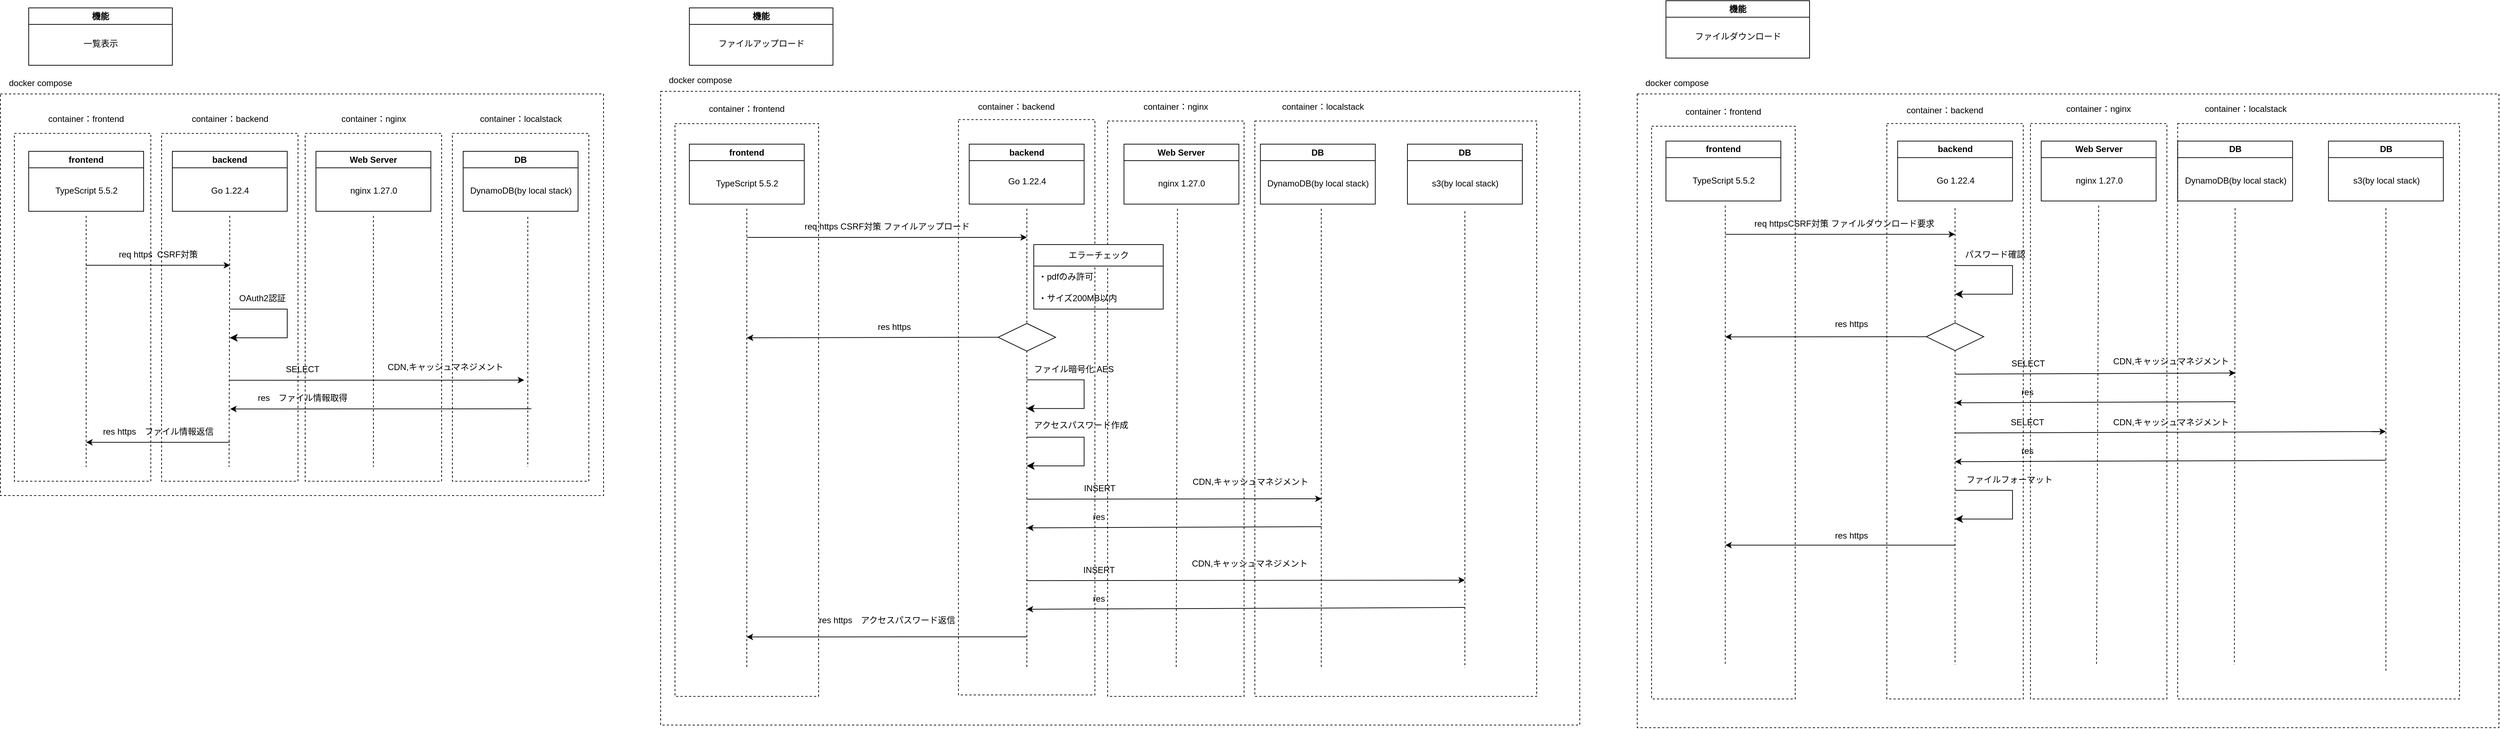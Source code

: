 <mxfile>
    <diagram id="tfRy4_WWSwTeZ2oiQ5H0" name="ページ1">
        <mxGraphModel dx="1688" dy="1238" grid="1" gridSize="10" guides="1" tooltips="1" connect="1" arrows="1" fold="1" page="0" pageScale="1" pageWidth="3300" pageHeight="4681" math="0" shadow="0">
            <root>
                <mxCell id="0"/>
                <mxCell id="1" parent="0"/>
                <mxCell id="243" value="" style="rounded=0;whiteSpace=wrap;html=1;fillColor=none;dashed=1;" vertex="1" parent="1">
                    <mxGeometry x="2107.62" y="41.3" width="190" height="802.27" as="geometry"/>
                </mxCell>
                <mxCell id="244" value="" style="rounded=0;whiteSpace=wrap;html=1;fillColor=none;dashed=1;" vertex="1" parent="1">
                    <mxGeometry x="1907.62" y="41.3" width="190" height="802.27" as="geometry"/>
                </mxCell>
                <mxCell id="241" value="" style="rounded=0;whiteSpace=wrap;html=1;fillColor=none;dashed=1;" vertex="1" parent="1">
                    <mxGeometry x="1560" width="1200" height="883.57" as="geometry"/>
                </mxCell>
                <mxCell id="246" value="" style="rounded=0;whiteSpace=wrap;html=1;fillColor=none;dashed=1;" vertex="1" parent="1">
                    <mxGeometry x="1580" y="45.0" width="200" height="798.57" as="geometry"/>
                </mxCell>
                <mxCell id="234" value="" style="rounded=0;whiteSpace=wrap;html=1;fillColor=none;dashed=1;" vertex="1" parent="1">
                    <mxGeometry x="220" y="41.43" width="200" height="798.57" as="geometry"/>
                </mxCell>
                <mxCell id="223" value="" style="rounded=0;whiteSpace=wrap;html=1;fillColor=none;dashed=1;" vertex="1" parent="1">
                    <mxGeometry x="-295" y="55" width="190" height="485" as="geometry"/>
                </mxCell>
                <mxCell id="222" value="" style="rounded=0;whiteSpace=wrap;html=1;fillColor=none;dashed=1;" vertex="1" parent="1">
                    <mxGeometry x="-495" y="55" width="190" height="485" as="geometry"/>
                </mxCell>
                <mxCell id="231" value="" style="rounded=0;whiteSpace=wrap;html=1;fillColor=none;dashed=1;" vertex="1" parent="1">
                    <mxGeometry x="200" y="-3.57" width="1280" height="883.57" as="geometry"/>
                </mxCell>
                <mxCell id="233" value="" style="rounded=0;whiteSpace=wrap;html=1;fillColor=none;dashed=1;" vertex="1" parent="1">
                    <mxGeometry x="1027.5" y="37.73" width="392.5" height="802.27" as="geometry"/>
                </mxCell>
                <mxCell id="236" value="" style="rounded=0;whiteSpace=wrap;html=1;fillColor=none;dashed=1;" vertex="1" parent="1">
                    <mxGeometry x="822.5" y="37.73" width="190" height="802.27" as="geometry"/>
                </mxCell>
                <mxCell id="235" value="" style="rounded=0;whiteSpace=wrap;html=1;fillColor=none;dashed=1;" vertex="1" parent="1">
                    <mxGeometry x="614.75" y="35.7" width="190" height="802.27" as="geometry"/>
                </mxCell>
                <mxCell id="219" value="" style="rounded=0;whiteSpace=wrap;html=1;fillColor=none;dashed=1;" vertex="1" parent="1">
                    <mxGeometry x="-719.5" width="840" height="560" as="geometry"/>
                </mxCell>
                <mxCell id="224" value="" style="rounded=0;whiteSpace=wrap;html=1;fillColor=none;dashed=1;" vertex="1" parent="1">
                    <mxGeometry x="-90" y="55" width="190" height="485" as="geometry"/>
                </mxCell>
                <mxCell id="221" value="" style="rounded=0;whiteSpace=wrap;html=1;fillColor=none;dashed=1;" vertex="1" parent="1">
                    <mxGeometry x="-700" y="55" width="190" height="485" as="geometry"/>
                </mxCell>
                <mxCell id="5" value="" style="endArrow=none;dashed=1;html=1;exitX=0.5;exitY=1;exitDx=0;exitDy=0;" parent="1" edge="1">
                    <mxGeometry width="50" height="50" relative="1" as="geometry">
                        <mxPoint x="320" y="160" as="sourcePoint"/>
                        <mxPoint x="320" y="800" as="targetPoint"/>
                    </mxGeometry>
                </mxCell>
                <mxCell id="7" value="" style="endArrow=none;dashed=1;html=1;exitX=0.5;exitY=1;exitDx=0;exitDy=0;" parent="1" edge="1">
                    <mxGeometry width="50" height="50" relative="1" as="geometry">
                        <mxPoint x="710" y="160" as="sourcePoint"/>
                        <mxPoint x="710" y="800" as="targetPoint"/>
                    </mxGeometry>
                </mxCell>
                <mxCell id="9" value="" style="endArrow=none;dashed=1;html=1;exitX=0.5;exitY=1;exitDx=0;exitDy=0;" parent="1" edge="1">
                    <mxGeometry width="50" height="50" relative="1" as="geometry">
                        <mxPoint x="1120" y="160" as="sourcePoint"/>
                        <mxPoint x="1120" y="800" as="targetPoint"/>
                    </mxGeometry>
                </mxCell>
                <mxCell id="11" value="" style="endArrow=classic;html=1;" parent="1" edge="1">
                    <mxGeometry width="50" height="50" relative="1" as="geometry">
                        <mxPoint x="709.25" y="678.57" as="sourcePoint"/>
                        <mxPoint x="1320" y="678" as="targetPoint"/>
                    </mxGeometry>
                </mxCell>
                <mxCell id="12" value="" style="endArrow=classic;html=1;" parent="1" edge="1">
                    <mxGeometry width="50" height="50" relative="1" as="geometry">
                        <mxPoint x="320.0" y="200" as="sourcePoint"/>
                        <mxPoint x="710" y="200" as="targetPoint"/>
                    </mxGeometry>
                </mxCell>
                <mxCell id="13" value="" style="endArrow=classic;html=1;" parent="1" edge="1">
                    <mxGeometry width="50" height="50" relative="1" as="geometry">
                        <mxPoint x="1320" y="716" as="sourcePoint"/>
                        <mxPoint x="709.75" y="718.57" as="targetPoint"/>
                    </mxGeometry>
                </mxCell>
                <mxCell id="14" value="" style="endArrow=classic;html=1;" parent="1" edge="1">
                    <mxGeometry width="50" height="50" relative="1" as="geometry">
                        <mxPoint x="710" y="757" as="sourcePoint"/>
                        <mxPoint x="319.75" y="757.14" as="targetPoint"/>
                    </mxGeometry>
                </mxCell>
                <mxCell id="19" value="機能" style="swimlane;whiteSpace=wrap;html=1;" parent="1" vertex="1">
                    <mxGeometry x="240" y="-120" width="200" height="80" as="geometry"/>
                </mxCell>
                <mxCell id="20" value="ファイルアップロード" style="text;html=1;align=center;verticalAlign=middle;resizable=0;points=[];autosize=1;strokeColor=none;fillColor=none;" parent="19" vertex="1">
                    <mxGeometry x="30" y="35" width="140" height="30" as="geometry"/>
                </mxCell>
                <mxCell id="23" value="" style="edgeStyle=elbowEdgeStyle;elbow=horizontal;endArrow=classic;html=1;curved=0;rounded=0;endSize=8;startSize=8;" parent="1" edge="1">
                    <mxGeometry width="50" height="50" relative="1" as="geometry">
                        <mxPoint x="709.75" y="398.57" as="sourcePoint"/>
                        <mxPoint x="709.75" y="438.57" as="targetPoint"/>
                        <Array as="points">
                            <mxPoint x="789.75" y="418.57"/>
                        </Array>
                    </mxGeometry>
                </mxCell>
                <mxCell id="24" value="ファイル暗号化 AES" style="text;html=1;align=center;verticalAlign=middle;resizable=0;points=[];autosize=1;strokeColor=none;fillColor=none;" parent="1" vertex="1">
                    <mxGeometry x="709.75" y="368.57" width="130" height="30" as="geometry"/>
                </mxCell>
                <mxCell id="25" value="req https CSRF対策 ファイルアップロード" style="text;html=1;align=center;verticalAlign=middle;resizable=0;points=[];autosize=1;strokeColor=none;fillColor=none;" parent="1" vertex="1">
                    <mxGeometry x="390" y="170" width="250" height="30" as="geometry"/>
                </mxCell>
                <mxCell id="26" value="INSERT" style="text;html=1;align=center;verticalAlign=middle;resizable=0;points=[];autosize=1;strokeColor=none;fillColor=none;" vertex="1" parent="1">
                    <mxGeometry x="775.25" y="648.57" width="70" height="30" as="geometry"/>
                </mxCell>
                <mxCell id="27" value="res" style="text;html=1;align=center;verticalAlign=middle;resizable=0;points=[];autosize=1;strokeColor=none;fillColor=none;" vertex="1" parent="1">
                    <mxGeometry x="789.75" y="688.57" width="40" height="30" as="geometry"/>
                </mxCell>
                <mxCell id="29" value="res https　アクセスパスワード返信" style="text;html=1;align=center;verticalAlign=middle;resizable=0;points=[];autosize=1;strokeColor=none;fillColor=none;" vertex="1" parent="1">
                    <mxGeometry x="410" y="718.57" width="210" height="30" as="geometry"/>
                </mxCell>
                <mxCell id="89" value="" style="edgeStyle=elbowEdgeStyle;elbow=horizontal;endArrow=classic;html=1;curved=0;rounded=0;endSize=8;startSize=8;" edge="1" parent="1">
                    <mxGeometry width="50" height="50" relative="1" as="geometry">
                        <mxPoint x="709.75" y="478.57" as="sourcePoint"/>
                        <mxPoint x="709.75" y="518.57" as="targetPoint"/>
                        <Array as="points">
                            <mxPoint x="789.75" y="498.57"/>
                        </Array>
                    </mxGeometry>
                </mxCell>
                <mxCell id="90" value="アクセスパスワード作成" style="text;html=1;align=center;verticalAlign=middle;resizable=0;points=[];autosize=1;strokeColor=none;fillColor=none;" vertex="1" parent="1">
                    <mxGeometry x="709.75" y="447.14" width="150" height="30" as="geometry"/>
                </mxCell>
                <mxCell id="93" value="" style="endArrow=none;dashed=1;html=1;exitX=0.5;exitY=1;exitDx=0;exitDy=0;" edge="1" parent="1">
                    <mxGeometry width="50" height="50" relative="1" as="geometry">
                        <mxPoint x="-600" y="170" as="sourcePoint"/>
                        <mxPoint x="-600" y="520" as="targetPoint"/>
                    </mxGeometry>
                </mxCell>
                <mxCell id="95" value="" style="endArrow=none;dashed=1;html=1;exitX=0.5;exitY=1;exitDx=0;exitDy=0;" edge="1" parent="1">
                    <mxGeometry width="50" height="50" relative="1" as="geometry">
                        <mxPoint x="-400" y="170" as="sourcePoint"/>
                        <mxPoint x="-401" y="520" as="targetPoint"/>
                    </mxGeometry>
                </mxCell>
                <mxCell id="97" value="" style="endArrow=none;dashed=1;html=1;exitX=0.5;exitY=1;exitDx=0;exitDy=0;" edge="1" parent="1">
                    <mxGeometry width="50" height="50" relative="1" as="geometry">
                        <mxPoint x="15" y="171.43" as="sourcePoint"/>
                        <mxPoint x="15" y="520" as="targetPoint"/>
                    </mxGeometry>
                </mxCell>
                <mxCell id="99" value="" style="endArrow=classic;html=1;" edge="1" parent="1">
                    <mxGeometry width="50" height="50" relative="1" as="geometry">
                        <mxPoint x="-600.5" y="238.82" as="sourcePoint"/>
                        <mxPoint x="-399.5" y="238.82" as="targetPoint"/>
                    </mxGeometry>
                </mxCell>
                <mxCell id="101" value="" style="endArrow=classic;html=1;" edge="1" parent="1">
                    <mxGeometry width="50" height="50" relative="1" as="geometry">
                        <mxPoint x="-400.0" y="485.7" as="sourcePoint"/>
                        <mxPoint x="-600" y="485.7" as="targetPoint"/>
                    </mxGeometry>
                </mxCell>
                <mxCell id="102" value="機能" style="swimlane;whiteSpace=wrap;html=1;" vertex="1" parent="1">
                    <mxGeometry x="-680" y="-120" width="200" height="80" as="geometry"/>
                </mxCell>
                <mxCell id="103" value="一覧表示" style="text;html=1;align=center;verticalAlign=middle;resizable=0;points=[];autosize=1;strokeColor=none;fillColor=none;" vertex="1" parent="102">
                    <mxGeometry x="65" y="35" width="70" height="30" as="geometry"/>
                </mxCell>
                <mxCell id="106" value="req https&amp;nbsp; CSRF対策" style="text;html=1;align=center;verticalAlign=middle;resizable=0;points=[];autosize=1;strokeColor=none;fillColor=none;" vertex="1" parent="1">
                    <mxGeometry x="-565.5" y="208.82" width="130" height="30" as="geometry"/>
                </mxCell>
                <mxCell id="109" value="res https　ファイル情報返信" style="text;html=1;align=center;verticalAlign=middle;resizable=0;points=[];autosize=1;strokeColor=none;fillColor=none;" vertex="1" parent="1">
                    <mxGeometry x="-590" y="455.7" width="180" height="30" as="geometry"/>
                </mxCell>
                <mxCell id="115" value="" style="endArrow=none;dashed=1;html=1;exitX=0.5;exitY=1;exitDx=0;exitDy=0;" edge="1" parent="1">
                    <mxGeometry width="50" height="50" relative="1" as="geometry">
                        <mxPoint x="1682.62" y="155.7" as="sourcePoint"/>
                        <mxPoint x="1682.62" y="795.7" as="targetPoint"/>
                    </mxGeometry>
                </mxCell>
                <mxCell id="117" value="" style="endArrow=none;dashed=1;html=1;exitX=0.5;exitY=1;exitDx=0;exitDy=0;" edge="1" parent="1">
                    <mxGeometry width="50" height="50" relative="1" as="geometry">
                        <mxPoint x="2002.62" y="159.27" as="sourcePoint"/>
                        <mxPoint x="2002.62" y="795.7" as="targetPoint"/>
                    </mxGeometry>
                </mxCell>
                <mxCell id="119" value="" style="endArrow=none;dashed=1;html=1;exitX=0.5;exitY=1;exitDx=0;exitDy=0;" edge="1" parent="1">
                    <mxGeometry width="50" height="50" relative="1" as="geometry">
                        <mxPoint x="2392.62" y="159.27" as="sourcePoint"/>
                        <mxPoint x="2391.62" y="795.7" as="targetPoint"/>
                    </mxGeometry>
                </mxCell>
                <mxCell id="120" value="" style="endArrow=classic;html=1;" edge="1" parent="1">
                    <mxGeometry width="50" height="50" relative="1" as="geometry">
                        <mxPoint x="2002.12" y="472.73" as="sourcePoint"/>
                        <mxPoint x="2602.62" y="470.7" as="targetPoint"/>
                    </mxGeometry>
                </mxCell>
                <mxCell id="121" value="" style="endArrow=classic;html=1;" edge="1" parent="1">
                    <mxGeometry width="50" height="50" relative="1" as="geometry">
                        <mxPoint x="1682.62" y="195.7" as="sourcePoint"/>
                        <mxPoint x="2002.62" y="195.7" as="targetPoint"/>
                    </mxGeometry>
                </mxCell>
                <mxCell id="122" value="" style="endArrow=classic;html=1;" edge="1" parent="1">
                    <mxGeometry width="50" height="50" relative="1" as="geometry">
                        <mxPoint x="2602.62" y="510.7" as="sourcePoint"/>
                        <mxPoint x="2002.62" y="512.73" as="targetPoint"/>
                    </mxGeometry>
                </mxCell>
                <mxCell id="123" value="" style="endArrow=classic;html=1;" edge="1" parent="1">
                    <mxGeometry width="50" height="50" relative="1" as="geometry">
                        <mxPoint x="2002.62" y="629.13" as="sourcePoint"/>
                        <mxPoint x="1682.62" y="629.16" as="targetPoint"/>
                    </mxGeometry>
                </mxCell>
                <mxCell id="124" value="機能" style="swimlane;whiteSpace=wrap;html=1;" vertex="1" parent="1">
                    <mxGeometry x="1600" y="-130" width="200" height="80" as="geometry"/>
                </mxCell>
                <mxCell id="125" value="ファイルダウンロード" style="text;html=1;align=center;verticalAlign=middle;resizable=0;points=[];autosize=1;strokeColor=none;fillColor=none;" vertex="1" parent="124">
                    <mxGeometry x="30" y="35" width="140" height="30" as="geometry"/>
                </mxCell>
                <mxCell id="126" value="" style="edgeStyle=elbowEdgeStyle;elbow=horizontal;endArrow=classic;html=1;curved=0;rounded=0;endSize=8;startSize=8;" edge="1" parent="1">
                    <mxGeometry width="50" height="50" relative="1" as="geometry">
                        <mxPoint x="2002.62" y="239.27" as="sourcePoint"/>
                        <mxPoint x="2002.62" y="279.27" as="targetPoint"/>
                        <Array as="points">
                            <mxPoint x="2082.62" y="259.27"/>
                        </Array>
                    </mxGeometry>
                </mxCell>
                <mxCell id="127" value="パスワード確認" style="text;html=1;align=center;verticalAlign=middle;resizable=0;points=[];autosize=1;strokeColor=none;fillColor=none;" vertex="1" parent="1">
                    <mxGeometry x="2002.62" y="209.27" width="110" height="30" as="geometry"/>
                </mxCell>
                <mxCell id="128" value="req httpsCSRF対策&amp;nbsp;ファイルダウンロード要求" style="text;html=1;align=center;verticalAlign=middle;resizable=0;points=[];autosize=1;strokeColor=none;fillColor=none;" vertex="1" parent="1">
                    <mxGeometry x="1712.62" y="165.7" width="270" height="30" as="geometry"/>
                </mxCell>
                <mxCell id="129" value="SELECT" style="text;html=1;align=center;verticalAlign=middle;resizable=0;points=[];autosize=1;strokeColor=none;fillColor=none;" vertex="1" parent="1">
                    <mxGeometry x="2068.12" y="442.73" width="70" height="30" as="geometry"/>
                </mxCell>
                <mxCell id="130" value="res" style="text;html=1;align=center;verticalAlign=middle;resizable=0;points=[];autosize=1;strokeColor=none;fillColor=none;" vertex="1" parent="1">
                    <mxGeometry x="2082.62" y="482.73" width="40" height="30" as="geometry"/>
                </mxCell>
                <mxCell id="131" value="res https" style="text;html=1;align=center;verticalAlign=middle;resizable=0;points=[];autosize=1;strokeColor=none;fillColor=none;" vertex="1" parent="1">
                    <mxGeometry x="1822.62" y="600.7" width="70" height="30" as="geometry"/>
                </mxCell>
                <mxCell id="132" value="" style="edgeStyle=elbowEdgeStyle;elbow=horizontal;endArrow=classic;html=1;curved=0;rounded=0;endSize=8;startSize=8;" edge="1" parent="1">
                    <mxGeometry width="50" height="50" relative="1" as="geometry">
                        <mxPoint x="2002.62" y="552.73" as="sourcePoint"/>
                        <mxPoint x="2002.62" y="592.73" as="targetPoint"/>
                        <Array as="points">
                            <mxPoint x="2082.62" y="572.73"/>
                        </Array>
                    </mxGeometry>
                </mxCell>
                <mxCell id="133" value="ファイルフォーマット" style="text;html=1;align=center;verticalAlign=middle;resizable=0;points=[];autosize=1;strokeColor=none;fillColor=none;" vertex="1" parent="1">
                    <mxGeometry x="2007.62" y="522.73" width="140" height="30" as="geometry"/>
                </mxCell>
                <mxCell id="143" value="" style="rhombus;whiteSpace=wrap;html=1;" vertex="1" parent="1">
                    <mxGeometry x="670" y="320" width="80" height="38.57" as="geometry"/>
                </mxCell>
                <mxCell id="148" value="" style="endArrow=classic;html=1;exitX=0;exitY=0.5;exitDx=0;exitDy=0;" edge="1" parent="1" source="143">
                    <mxGeometry width="50" height="50" relative="1" as="geometry">
                        <mxPoint x="480" y="340" as="sourcePoint"/>
                        <mxPoint x="320" y="340" as="targetPoint"/>
                    </mxGeometry>
                </mxCell>
                <mxCell id="149" value="res https" style="text;html=1;align=center;verticalAlign=middle;resizable=0;points=[];autosize=1;strokeColor=none;fillColor=none;" vertex="1" parent="1">
                    <mxGeometry x="490" y="310" width="70" height="30" as="geometry"/>
                </mxCell>
                <mxCell id="150" value="" style="rhombus;whiteSpace=wrap;html=1;" vertex="1" parent="1">
                    <mxGeometry x="1962.62" y="319.27" width="80" height="38.57" as="geometry"/>
                </mxCell>
                <mxCell id="152" value="res https" style="text;html=1;align=center;verticalAlign=middle;resizable=0;points=[];autosize=1;strokeColor=none;fillColor=none;" vertex="1" parent="1">
                    <mxGeometry x="1822.62" y="305.7" width="70" height="30" as="geometry"/>
                </mxCell>
                <mxCell id="153" value="" style="endArrow=classic;html=1;exitX=0;exitY=0.5;exitDx=0;exitDy=0;" edge="1" parent="1" source="150">
                    <mxGeometry width="50" height="50" relative="1" as="geometry">
                        <mxPoint x="1962.62" y="338.555" as="sourcePoint"/>
                        <mxPoint x="1682.62" y="338.7" as="targetPoint"/>
                    </mxGeometry>
                </mxCell>
                <mxCell id="158" value="" style="endArrow=none;dashed=1;html=1;exitX=0.5;exitY=1;exitDx=0;exitDy=0;" edge="1" parent="1">
                    <mxGeometry width="50" height="50" relative="1" as="geometry">
                        <mxPoint x="-200" y="170" as="sourcePoint"/>
                        <mxPoint x="-200" y="520" as="targetPoint"/>
                    </mxGeometry>
                </mxCell>
                <mxCell id="159" value="" style="endArrow=classic;html=1;" edge="1" parent="1">
                    <mxGeometry width="50" height="50" relative="1" as="geometry">
                        <mxPoint x="-400" y="399.27" as="sourcePoint"/>
                        <mxPoint x="10" y="399" as="targetPoint"/>
                    </mxGeometry>
                </mxCell>
                <mxCell id="160" value="" style="endArrow=classic;html=1;" edge="1" parent="1">
                    <mxGeometry width="50" height="50" relative="1" as="geometry">
                        <mxPoint x="20" y="439" as="sourcePoint"/>
                        <mxPoint x="-399.5" y="439.27" as="targetPoint"/>
                    </mxGeometry>
                </mxCell>
                <mxCell id="161" value="SELECT" style="text;html=1;align=center;verticalAlign=middle;resizable=0;points=[];autosize=1;strokeColor=none;fillColor=none;" vertex="1" parent="1">
                    <mxGeometry x="-334" y="369.27" width="70" height="30" as="geometry"/>
                </mxCell>
                <mxCell id="162" value="res　ファイル情報取得" style="text;html=1;align=center;verticalAlign=middle;resizable=0;points=[];autosize=1;strokeColor=none;fillColor=none;" vertex="1" parent="1">
                    <mxGeometry x="-374.5" y="409.27" width="150" height="30" as="geometry"/>
                </mxCell>
                <mxCell id="165" value="" style="endArrow=none;dashed=1;html=1;exitX=0.5;exitY=1;exitDx=0;exitDy=0;" edge="1" parent="1">
                    <mxGeometry width="50" height="50" relative="1" as="geometry">
                        <mxPoint x="919.75" y="160" as="sourcePoint"/>
                        <mxPoint x="918" y="800" as="targetPoint"/>
                    </mxGeometry>
                </mxCell>
                <mxCell id="168" value="" style="endArrow=none;dashed=1;html=1;exitX=0.5;exitY=1;exitDx=0;exitDy=0;" edge="1" parent="1">
                    <mxGeometry width="50" height="50" relative="1" as="geometry">
                        <mxPoint x="2202.62" y="155.7" as="sourcePoint"/>
                        <mxPoint x="2199.62" y="795.7" as="targetPoint"/>
                    </mxGeometry>
                </mxCell>
                <mxCell id="169" value="CDN,キャッシュマネジメント" style="text;html=1;align=center;verticalAlign=middle;resizable=0;points=[];autosize=1;strokeColor=none;fillColor=none;" vertex="1" parent="1">
                    <mxGeometry x="-190" y="365.7" width="180" height="30" as="geometry"/>
                </mxCell>
                <mxCell id="171" value="CDN,キャッシュマネジメント" style="text;html=1;align=center;verticalAlign=middle;resizable=0;points=[];autosize=1;strokeColor=none;fillColor=none;" vertex="1" parent="1">
                    <mxGeometry x="930" y="640" width="180" height="30" as="geometry"/>
                </mxCell>
                <mxCell id="172" value="CDN,キャッシュマネジメント" style="text;html=1;align=center;verticalAlign=middle;resizable=0;points=[];autosize=1;strokeColor=none;fillColor=none;" vertex="1" parent="1">
                    <mxGeometry x="2212.62" y="442.73" width="180" height="30" as="geometry"/>
                </mxCell>
                <mxCell id="175" value="frontend" style="swimlane;whiteSpace=wrap;html=1;" vertex="1" parent="1">
                    <mxGeometry x="-680" y="80" width="160" height="83.57" as="geometry"/>
                </mxCell>
                <mxCell id="176" value="TypeScript 5.5.2" style="text;html=1;align=center;verticalAlign=middle;resizable=0;points=[];autosize=1;strokeColor=none;fillColor=none;" vertex="1" parent="175">
                    <mxGeometry x="25" y="40" width="110" height="30" as="geometry"/>
                </mxCell>
                <mxCell id="177" value="backend" style="swimlane;whiteSpace=wrap;html=1;" vertex="1" parent="1">
                    <mxGeometry x="-480" y="80" width="160" height="83.57" as="geometry"/>
                </mxCell>
                <mxCell id="178" value="Go 1.22.4" style="text;html=1;align=center;verticalAlign=middle;resizable=0;points=[];autosize=1;strokeColor=none;fillColor=none;" vertex="1" parent="177">
                    <mxGeometry x="40" y="40" width="80" height="30" as="geometry"/>
                </mxCell>
                <mxCell id="179" value="Web Server" style="swimlane;whiteSpace=wrap;html=1;" vertex="1" parent="1">
                    <mxGeometry x="-280" y="80" width="160" height="83.57" as="geometry"/>
                </mxCell>
                <mxCell id="180" value="nginx 1.27.0" style="text;html=1;align=center;verticalAlign=middle;resizable=0;points=[];autosize=1;strokeColor=none;fillColor=none;" vertex="1" parent="179">
                    <mxGeometry x="35" y="40" width="90" height="30" as="geometry"/>
                </mxCell>
                <mxCell id="181" value="DB" style="swimlane;whiteSpace=wrap;html=1;" vertex="1" parent="1">
                    <mxGeometry x="-75" y="80" width="160" height="83.57" as="geometry"/>
                </mxCell>
                <mxCell id="182" value="DynamoDB(by local stack)" style="text;html=1;align=center;verticalAlign=middle;resizable=0;points=[];autosize=1;strokeColor=none;fillColor=none;" vertex="1" parent="181">
                    <mxGeometry y="40" width="160" height="30" as="geometry"/>
                </mxCell>
                <mxCell id="184" value="frontend" style="swimlane;whiteSpace=wrap;html=1;" vertex="1" parent="1">
                    <mxGeometry x="240" y="70" width="160" height="83.57" as="geometry"/>
                </mxCell>
                <mxCell id="185" value="TypeScript 5.5.2" style="text;html=1;align=center;verticalAlign=middle;resizable=0;points=[];autosize=1;strokeColor=none;fillColor=none;" vertex="1" parent="184">
                    <mxGeometry x="25" y="40" width="110" height="30" as="geometry"/>
                </mxCell>
                <mxCell id="186" value="backend" style="swimlane;whiteSpace=wrap;html=1;" vertex="1" parent="1">
                    <mxGeometry x="629.75" y="70" width="160" height="83.57" as="geometry"/>
                </mxCell>
                <mxCell id="187" value="Go 1.22.4" style="text;html=1;align=center;verticalAlign=middle;resizable=0;points=[];autosize=1;strokeColor=none;fillColor=none;" vertex="1" parent="186">
                    <mxGeometry x="40" y="36.79" width="80" height="30" as="geometry"/>
                </mxCell>
                <mxCell id="188" value="Web Server" style="swimlane;whiteSpace=wrap;html=1;" vertex="1" parent="1">
                    <mxGeometry x="845.25" y="70" width="160" height="83.57" as="geometry"/>
                </mxCell>
                <mxCell id="189" value="nginx 1.27.0" style="text;html=1;align=center;verticalAlign=middle;resizable=0;points=[];autosize=1;strokeColor=none;fillColor=none;" vertex="1" parent="188">
                    <mxGeometry x="35" y="40" width="90" height="30" as="geometry"/>
                </mxCell>
                <mxCell id="190" value="DB" style="swimlane;whiteSpace=wrap;html=1;" vertex="1" parent="1">
                    <mxGeometry x="1035.25" y="70" width="160" height="83.57" as="geometry"/>
                </mxCell>
                <mxCell id="191" value="DynamoDB(by local stack)" style="text;html=1;align=center;verticalAlign=middle;resizable=0;points=[];autosize=1;strokeColor=none;fillColor=none;" vertex="1" parent="190">
                    <mxGeometry y="40" width="160" height="30" as="geometry"/>
                </mxCell>
                <mxCell id="192" value="frontend" style="swimlane;whiteSpace=wrap;html=1;" vertex="1" parent="1">
                    <mxGeometry x="1600" y="65.7" width="160" height="83.57" as="geometry"/>
                </mxCell>
                <mxCell id="193" value="TypeScript 5.5.2" style="text;html=1;align=center;verticalAlign=middle;resizable=0;points=[];autosize=1;strokeColor=none;fillColor=none;" vertex="1" parent="192">
                    <mxGeometry x="25" y="40" width="110" height="30" as="geometry"/>
                </mxCell>
                <mxCell id="194" value="backend" style="swimlane;whiteSpace=wrap;html=1;" vertex="1" parent="1">
                    <mxGeometry x="1922.62" y="65.7" width="160" height="83.57" as="geometry"/>
                </mxCell>
                <mxCell id="195" value="Go 1.22.4" style="text;html=1;align=center;verticalAlign=middle;resizable=0;points=[];autosize=1;strokeColor=none;fillColor=none;" vertex="1" parent="194">
                    <mxGeometry x="40" y="40" width="80" height="30" as="geometry"/>
                </mxCell>
                <mxCell id="196" value="Web Server" style="swimlane;whiteSpace=wrap;html=1;" vertex="1" parent="1">
                    <mxGeometry x="2122.62" y="65.7" width="160" height="83.57" as="geometry"/>
                </mxCell>
                <mxCell id="197" value="nginx 1.27.0" style="text;html=1;align=center;verticalAlign=middle;resizable=0;points=[];autosize=1;strokeColor=none;fillColor=none;" vertex="1" parent="196">
                    <mxGeometry x="35" y="40" width="90" height="30" as="geometry"/>
                </mxCell>
                <mxCell id="198" value="DB" style="swimlane;whiteSpace=wrap;html=1;" vertex="1" parent="1">
                    <mxGeometry x="2312.62" y="65.7" width="160" height="83.57" as="geometry"/>
                </mxCell>
                <mxCell id="199" value="DynamoDB(by local stack)" style="text;html=1;align=center;verticalAlign=middle;resizable=0;points=[];autosize=1;strokeColor=none;fillColor=none;" vertex="1" parent="198">
                    <mxGeometry y="40" width="160" height="30" as="geometry"/>
                </mxCell>
                <mxCell id="200" value="" style="endArrow=none;dashed=1;html=1;exitX=0.5;exitY=1;exitDx=0;exitDy=0;" edge="1" parent="1">
                    <mxGeometry width="50" height="50" relative="1" as="geometry">
                        <mxPoint x="2602.62" y="159.27" as="sourcePoint"/>
                        <mxPoint x="2602.62" y="805.7" as="targetPoint"/>
                    </mxGeometry>
                </mxCell>
                <mxCell id="201" value="DB" style="swimlane;whiteSpace=wrap;html=1;" vertex="1" parent="1">
                    <mxGeometry x="2522.62" y="65.7" width="160" height="83.57" as="geometry"/>
                </mxCell>
                <mxCell id="202" value="s3(by local stack)" style="text;html=1;align=center;verticalAlign=middle;resizable=0;points=[];autosize=1;strokeColor=none;fillColor=none;" vertex="1" parent="201">
                    <mxGeometry x="20" y="40" width="120" height="30" as="geometry"/>
                </mxCell>
                <mxCell id="203" value="" style="endArrow=classic;html=1;" edge="1" parent="1">
                    <mxGeometry width="50" height="50" relative="1" as="geometry">
                        <mxPoint x="2002.62" y="390.7" as="sourcePoint"/>
                        <mxPoint x="2393.12" y="389.1" as="targetPoint"/>
                    </mxGeometry>
                </mxCell>
                <mxCell id="204" value="" style="endArrow=classic;html=1;" edge="1" parent="1">
                    <mxGeometry width="50" height="50" relative="1" as="geometry">
                        <mxPoint x="2393.12" y="429.1" as="sourcePoint"/>
                        <mxPoint x="2003.12" y="430.7" as="targetPoint"/>
                    </mxGeometry>
                </mxCell>
                <mxCell id="205" value="SELECT" style="text;html=1;align=center;verticalAlign=middle;resizable=0;points=[];autosize=1;strokeColor=none;fillColor=none;" vertex="1" parent="1">
                    <mxGeometry x="2068.62" y="360.7" width="70" height="30" as="geometry"/>
                </mxCell>
                <mxCell id="206" value="res" style="text;html=1;align=center;verticalAlign=middle;resizable=0;points=[];autosize=1;strokeColor=none;fillColor=none;" vertex="1" parent="1">
                    <mxGeometry x="2083.12" y="400.7" width="40" height="30" as="geometry"/>
                </mxCell>
                <mxCell id="207" value="CDN,キャッシュマネジメント" style="text;html=1;align=center;verticalAlign=middle;resizable=0;points=[];autosize=1;strokeColor=none;fillColor=none;" vertex="1" parent="1">
                    <mxGeometry x="2212.62" y="357.84" width="180" height="30" as="geometry"/>
                </mxCell>
                <mxCell id="208" value="" style="endArrow=none;dashed=1;html=1;exitX=0.5;exitY=1;exitDx=0;exitDy=0;" edge="1" parent="1">
                    <mxGeometry width="50" height="50" relative="1" as="geometry">
                        <mxPoint x="1320" y="163.57" as="sourcePoint"/>
                        <mxPoint x="1320" y="800" as="targetPoint"/>
                    </mxGeometry>
                </mxCell>
                <mxCell id="209" value="DB" style="swimlane;whiteSpace=wrap;html=1;" vertex="1" parent="1">
                    <mxGeometry x="1240" y="70" width="160" height="83.57" as="geometry"/>
                </mxCell>
                <mxCell id="210" value="s3(by local stack)" style="text;html=1;align=center;verticalAlign=middle;resizable=0;points=[];autosize=1;strokeColor=none;fillColor=none;" vertex="1" parent="209">
                    <mxGeometry x="20" y="40" width="120" height="30" as="geometry"/>
                </mxCell>
                <mxCell id="211" value="" style="endArrow=classic;html=1;" edge="1" parent="1">
                    <mxGeometry width="50" height="50" relative="1" as="geometry">
                        <mxPoint x="709.75" y="565" as="sourcePoint"/>
                        <mxPoint x="1120.5" y="564.43" as="targetPoint"/>
                    </mxGeometry>
                </mxCell>
                <mxCell id="212" value="" style="endArrow=classic;html=1;" edge="1" parent="1">
                    <mxGeometry width="50" height="50" relative="1" as="geometry">
                        <mxPoint x="1120.5" y="603.43" as="sourcePoint"/>
                        <mxPoint x="710.25" y="605" as="targetPoint"/>
                    </mxGeometry>
                </mxCell>
                <mxCell id="213" value="INSERT" style="text;html=1;align=center;verticalAlign=middle;resizable=0;points=[];autosize=1;strokeColor=none;fillColor=none;" vertex="1" parent="1">
                    <mxGeometry x="775.75" y="535" width="70" height="30" as="geometry"/>
                </mxCell>
                <mxCell id="214" value="res" style="text;html=1;align=center;verticalAlign=middle;resizable=0;points=[];autosize=1;strokeColor=none;fillColor=none;" vertex="1" parent="1">
                    <mxGeometry x="790.25" y="575" width="40" height="30" as="geometry"/>
                </mxCell>
                <mxCell id="215" value="CDN,キャッシュマネジメント" style="text;html=1;align=center;verticalAlign=middle;resizable=0;points=[];autosize=1;strokeColor=none;fillColor=none;" vertex="1" parent="1">
                    <mxGeometry x="930.5" y="526.43" width="180" height="30" as="geometry"/>
                </mxCell>
                <mxCell id="216" value="" style="edgeStyle=elbowEdgeStyle;elbow=horizontal;endArrow=classic;html=1;curved=0;rounded=0;endSize=8;startSize=8;" edge="1" parent="1">
                    <mxGeometry width="50" height="50" relative="1" as="geometry">
                        <mxPoint x="-400" y="300.0" as="sourcePoint"/>
                        <mxPoint x="-400" y="340.0" as="targetPoint"/>
                        <Array as="points">
                            <mxPoint x="-320" y="320"/>
                        </Array>
                    </mxGeometry>
                </mxCell>
                <mxCell id="217" value="OAuth2認証" style="text;html=1;align=center;verticalAlign=middle;resizable=0;points=[];autosize=1;strokeColor=none;fillColor=none;" vertex="1" parent="1">
                    <mxGeometry x="-400" y="270" width="90" height="30" as="geometry"/>
                </mxCell>
                <mxCell id="220" value="docker compose" style="text;html=1;align=center;verticalAlign=middle;resizable=0;points=[];autosize=1;strokeColor=none;fillColor=none;" vertex="1" parent="1">
                    <mxGeometry x="-719.5" y="-30" width="110" height="30" as="geometry"/>
                </mxCell>
                <mxCell id="225" value="container：frontend" style="text;html=1;strokeColor=none;fillColor=none;align=center;verticalAlign=middle;whiteSpace=wrap;rounded=0;dashed=1;" vertex="1" parent="1">
                    <mxGeometry x="-663.75" y="20" width="127.5" height="30" as="geometry"/>
                </mxCell>
                <mxCell id="226" value="container：backend" style="text;html=1;strokeColor=none;fillColor=none;align=center;verticalAlign=middle;whiteSpace=wrap;rounded=0;dashed=1;" vertex="1" parent="1">
                    <mxGeometry x="-466.25" y="20" width="132.5" height="30" as="geometry"/>
                </mxCell>
                <mxCell id="227" value="container：nginx" style="text;html=1;strokeColor=none;fillColor=none;align=center;verticalAlign=middle;whiteSpace=wrap;rounded=0;dashed=1;" vertex="1" parent="1">
                    <mxGeometry x="-266.25" y="20" width="132.5" height="30" as="geometry"/>
                </mxCell>
                <mxCell id="228" value="container：localstack" style="text;html=1;strokeColor=none;fillColor=none;align=center;verticalAlign=middle;whiteSpace=wrap;rounded=0;dashed=1;" vertex="1" parent="1">
                    <mxGeometry x="-61.25" y="20" width="132.5" height="30" as="geometry"/>
                </mxCell>
                <mxCell id="232" value="docker compose" style="text;html=1;align=center;verticalAlign=middle;resizable=0;points=[];autosize=1;strokeColor=none;fillColor=none;" vertex="1" parent="1">
                    <mxGeometry x="200" y="-33.57" width="110" height="30" as="geometry"/>
                </mxCell>
                <mxCell id="237" value="container：frontend" style="text;html=1;strokeColor=none;fillColor=none;align=center;verticalAlign=middle;whiteSpace=wrap;rounded=0;dashed=1;" vertex="1" parent="1">
                    <mxGeometry x="256.25" y="6.43" width="127.5" height="30" as="geometry"/>
                </mxCell>
                <mxCell id="238" value="container：backend" style="text;html=1;strokeColor=none;fillColor=none;align=center;verticalAlign=middle;whiteSpace=wrap;rounded=0;dashed=1;" vertex="1" parent="1">
                    <mxGeometry x="629" y="2.73" width="132.5" height="30" as="geometry"/>
                </mxCell>
                <mxCell id="239" value="container：nginx" style="text;html=1;strokeColor=none;fillColor=none;align=center;verticalAlign=middle;whiteSpace=wrap;rounded=0;dashed=1;" vertex="1" parent="1">
                    <mxGeometry x="851.25" y="2.73" width="132.5" height="30" as="geometry"/>
                </mxCell>
                <mxCell id="240" value="container：localstack" style="text;html=1;strokeColor=none;fillColor=none;align=center;verticalAlign=middle;whiteSpace=wrap;rounded=0;dashed=1;" vertex="1" parent="1">
                    <mxGeometry x="1056.25" y="2.73" width="132.5" height="30" as="geometry"/>
                </mxCell>
                <mxCell id="138" value="エラーチェック" style="swimlane;fontStyle=0;childLayout=stackLayout;horizontal=1;startSize=30;horizontalStack=0;resizeParent=1;resizeParentMax=0;resizeLast=0;collapsible=1;marginBottom=0;whiteSpace=wrap;html=1;" vertex="1" parent="1">
                    <mxGeometry x="719.63" y="210" width="180.25" height="90" as="geometry"/>
                </mxCell>
                <mxCell id="139" value="・pdfのみ許可" style="text;strokeColor=none;fillColor=none;align=left;verticalAlign=middle;spacingLeft=4;spacingRight=4;overflow=hidden;points=[[0,0.5],[1,0.5]];portConstraint=eastwest;rotatable=0;whiteSpace=wrap;html=1;" vertex="1" parent="138">
                    <mxGeometry y="30" width="180.25" height="30" as="geometry"/>
                </mxCell>
                <mxCell id="140" value="・サイズ200MB以内" style="text;strokeColor=none;fillColor=none;align=left;verticalAlign=middle;spacingLeft=4;spacingRight=4;overflow=hidden;points=[[0,0.5],[1,0.5]];portConstraint=eastwest;rotatable=0;whiteSpace=wrap;html=1;" vertex="1" parent="138">
                    <mxGeometry y="60" width="180.25" height="30" as="geometry"/>
                </mxCell>
                <mxCell id="242" value="" style="rounded=0;whiteSpace=wrap;html=1;fillColor=none;dashed=1;" vertex="1" parent="1">
                    <mxGeometry x="2312.62" y="41.3" width="392.5" height="802.27" as="geometry"/>
                </mxCell>
                <mxCell id="245" value="docker compose" style="text;html=1;align=center;verticalAlign=middle;resizable=0;points=[];autosize=1;strokeColor=none;fillColor=none;" vertex="1" parent="1">
                    <mxGeometry x="1560" y="-30" width="110" height="30" as="geometry"/>
                </mxCell>
                <mxCell id="247" value="container：frontend" style="text;html=1;strokeColor=none;fillColor=none;align=center;verticalAlign=middle;whiteSpace=wrap;rounded=0;dashed=1;" vertex="1" parent="1">
                    <mxGeometry x="1616.25" y="10" width="127.5" height="30" as="geometry"/>
                </mxCell>
                <mxCell id="248" value="container：backend" style="text;html=1;strokeColor=none;fillColor=none;align=center;verticalAlign=middle;whiteSpace=wrap;rounded=0;dashed=1;" vertex="1" parent="1">
                    <mxGeometry x="1921.87" y="8.33" width="132.5" height="30" as="geometry"/>
                </mxCell>
                <mxCell id="249" value="container：nginx" style="text;html=1;strokeColor=none;fillColor=none;align=center;verticalAlign=middle;whiteSpace=wrap;rounded=0;dashed=1;" vertex="1" parent="1">
                    <mxGeometry x="2136.37" y="6.3" width="132.5" height="30" as="geometry"/>
                </mxCell>
                <mxCell id="250" value="container：localstack" style="text;html=1;strokeColor=none;fillColor=none;align=center;verticalAlign=middle;whiteSpace=wrap;rounded=0;dashed=1;" vertex="1" parent="1">
                    <mxGeometry x="2341.37" y="6.3" width="132.5" height="30" as="geometry"/>
                </mxCell>
            </root>
        </mxGraphModel>
    </diagram>
</mxfile>